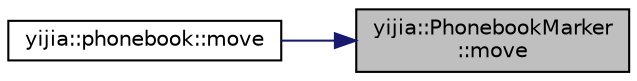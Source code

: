 digraph "yijia::PhonebookMarker::move"
{
 // LATEX_PDF_SIZE
  edge [fontname="Helvetica",fontsize="10",labelfontname="Helvetica",labelfontsize="10"];
  node [fontname="Helvetica",fontsize="10",shape=record];
  rankdir="RL";
  Node1 [label="yijia::PhonebookMarker\l::move",height=0.2,width=0.4,color="black", fillcolor="grey75", style="filled", fontcolor="black",tooltip=" "];
  Node1 -> Node2 [dir="back",color="midnightblue",fontsize="10",style="solid",fontname="Helvetica"];
  Node2 [label="yijia::phonebook::move",height=0.2,width=0.4,color="black", fillcolor="white", style="filled",URL="$namespaceyijia_1_1phonebook.html#a0ed69b6e477fe0a903a56b6a0e557872",tooltip=" "];
}
